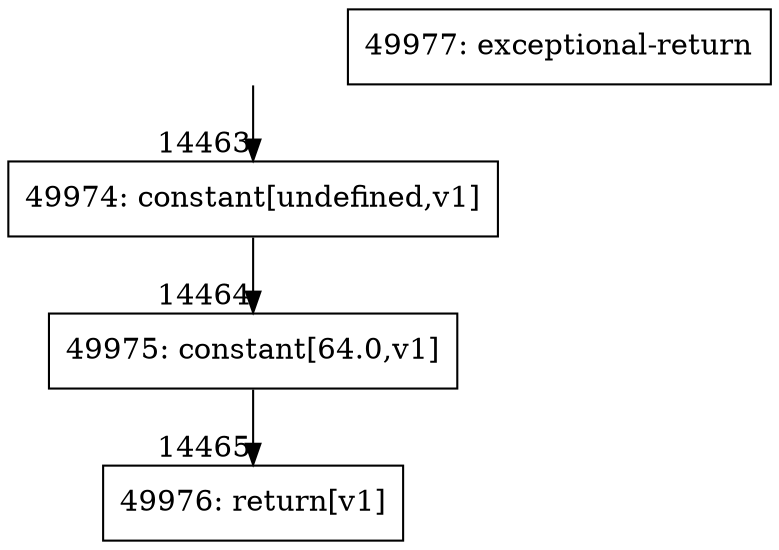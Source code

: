 digraph {
rankdir="TD"
BB_entry1342[shape=none,label=""];
BB_entry1342 -> BB14463 [tailport=s, headport=n, headlabel="    14463"]
BB14463 [shape=record label="{49974: constant[undefined,v1]}" ] 
BB14463 -> BB14464 [tailport=s, headport=n, headlabel="      14464"]
BB14464 [shape=record label="{49975: constant[64.0,v1]}" ] 
BB14464 -> BB14465 [tailport=s, headport=n, headlabel="      14465"]
BB14465 [shape=record label="{49976: return[v1]}" ] 
BB14466 [shape=record label="{49977: exceptional-return}" ] 
//#$~ 8558
}
